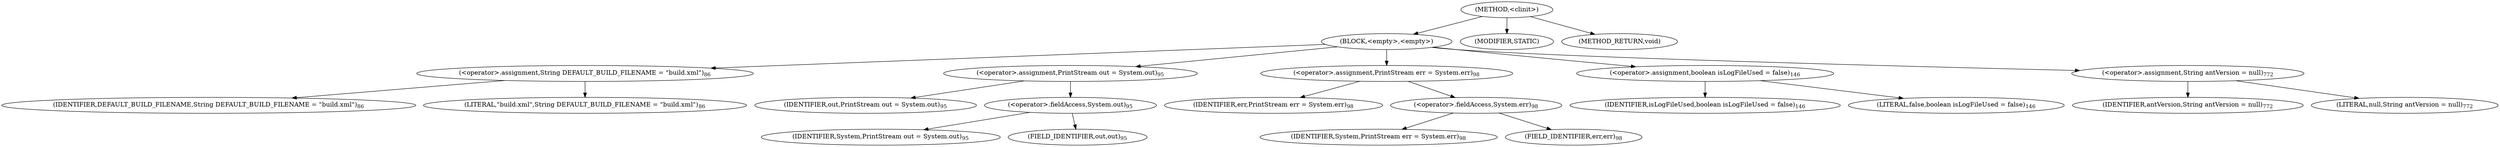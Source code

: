 digraph "&lt;clinit&gt;" {  
"2228" [label = <(METHOD,&lt;clinit&gt;)> ]
"2229" [label = <(BLOCK,&lt;empty&gt;,&lt;empty&gt;)> ]
"2230" [label = <(&lt;operator&gt;.assignment,String DEFAULT_BUILD_FILENAME = &quot;build.xml&quot;)<SUB>86</SUB>> ]
"2231" [label = <(IDENTIFIER,DEFAULT_BUILD_FILENAME,String DEFAULT_BUILD_FILENAME = &quot;build.xml&quot;)<SUB>86</SUB>> ]
"2232" [label = <(LITERAL,&quot;build.xml&quot;,String DEFAULT_BUILD_FILENAME = &quot;build.xml&quot;)<SUB>86</SUB>> ]
"2233" [label = <(&lt;operator&gt;.assignment,PrintStream out = System.out)<SUB>95</SUB>> ]
"2234" [label = <(IDENTIFIER,out,PrintStream out = System.out)<SUB>95</SUB>> ]
"2235" [label = <(&lt;operator&gt;.fieldAccess,System.out)<SUB>95</SUB>> ]
"2236" [label = <(IDENTIFIER,System,PrintStream out = System.out)<SUB>95</SUB>> ]
"2237" [label = <(FIELD_IDENTIFIER,out,out)<SUB>95</SUB>> ]
"2238" [label = <(&lt;operator&gt;.assignment,PrintStream err = System.err)<SUB>98</SUB>> ]
"2239" [label = <(IDENTIFIER,err,PrintStream err = System.err)<SUB>98</SUB>> ]
"2240" [label = <(&lt;operator&gt;.fieldAccess,System.err)<SUB>98</SUB>> ]
"2241" [label = <(IDENTIFIER,System,PrintStream err = System.err)<SUB>98</SUB>> ]
"2242" [label = <(FIELD_IDENTIFIER,err,err)<SUB>98</SUB>> ]
"2243" [label = <(&lt;operator&gt;.assignment,boolean isLogFileUsed = false)<SUB>146</SUB>> ]
"2244" [label = <(IDENTIFIER,isLogFileUsed,boolean isLogFileUsed = false)<SUB>146</SUB>> ]
"2245" [label = <(LITERAL,false,boolean isLogFileUsed = false)<SUB>146</SUB>> ]
"2246" [label = <(&lt;operator&gt;.assignment,String antVersion = null)<SUB>772</SUB>> ]
"2247" [label = <(IDENTIFIER,antVersion,String antVersion = null)<SUB>772</SUB>> ]
"2248" [label = <(LITERAL,null,String antVersion = null)<SUB>772</SUB>> ]
"2249" [label = <(MODIFIER,STATIC)> ]
"2250" [label = <(METHOD_RETURN,void)> ]
  "2228" -> "2229" 
  "2228" -> "2249" 
  "2228" -> "2250" 
  "2229" -> "2230" 
  "2229" -> "2233" 
  "2229" -> "2238" 
  "2229" -> "2243" 
  "2229" -> "2246" 
  "2230" -> "2231" 
  "2230" -> "2232" 
  "2233" -> "2234" 
  "2233" -> "2235" 
  "2235" -> "2236" 
  "2235" -> "2237" 
  "2238" -> "2239" 
  "2238" -> "2240" 
  "2240" -> "2241" 
  "2240" -> "2242" 
  "2243" -> "2244" 
  "2243" -> "2245" 
  "2246" -> "2247" 
  "2246" -> "2248" 
}
